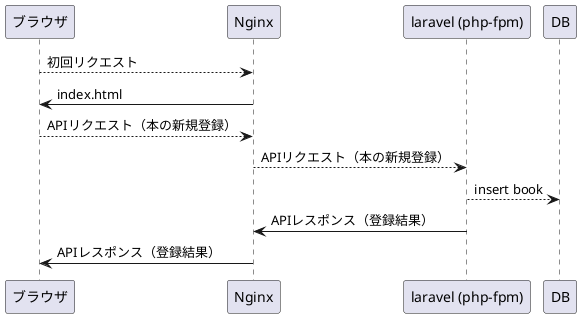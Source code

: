 @startuml
ブラウザ --> Nginx: 初回リクエスト
Nginx -> ブラウザ: index.html
ブラウザ --> Nginx: APIリクエスト（本の新規登録）
Nginx --> "laravel (php-fpm)": APIリクエスト（本の新規登録）
"laravel (php-fpm)" --> DB: insert book
"laravel (php-fpm)" -> Nginx: APIレスポンス（登録結果）
Nginx -> ブラウザ:  APIレスポンス（登録結果）

@enduml
